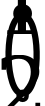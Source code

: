 #java LMPlot ../../../../data/linkage_map/LEPMAP3//05_order_LG3.txt
graph g {
node [fontsize=40,penwidth=4]
edge [penwidth=3]
1[width=0.07453559924999299,height=0.07453559924999299,fixedsize=true]
2[width=0.03333333333333333,height=0.03333333333333333,fixedsize=true]
1--2[]
1--2[]
}
